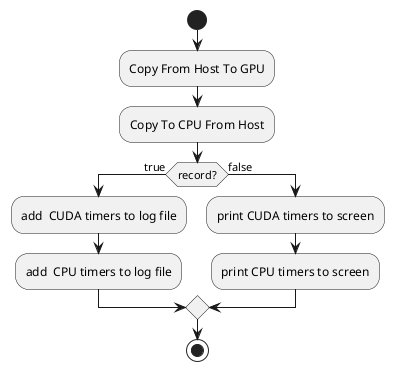@startuml
start
:Copy From Host To GPU;
:Copy To CPU From Host;
if (record?) then (true)
	:add  CUDA timers to log file;
	:add  CPU timers to log file;
else (false)
	:print CUDA timers to screen;
	:print CPU timers to screen;
endif
stop
@enduml

